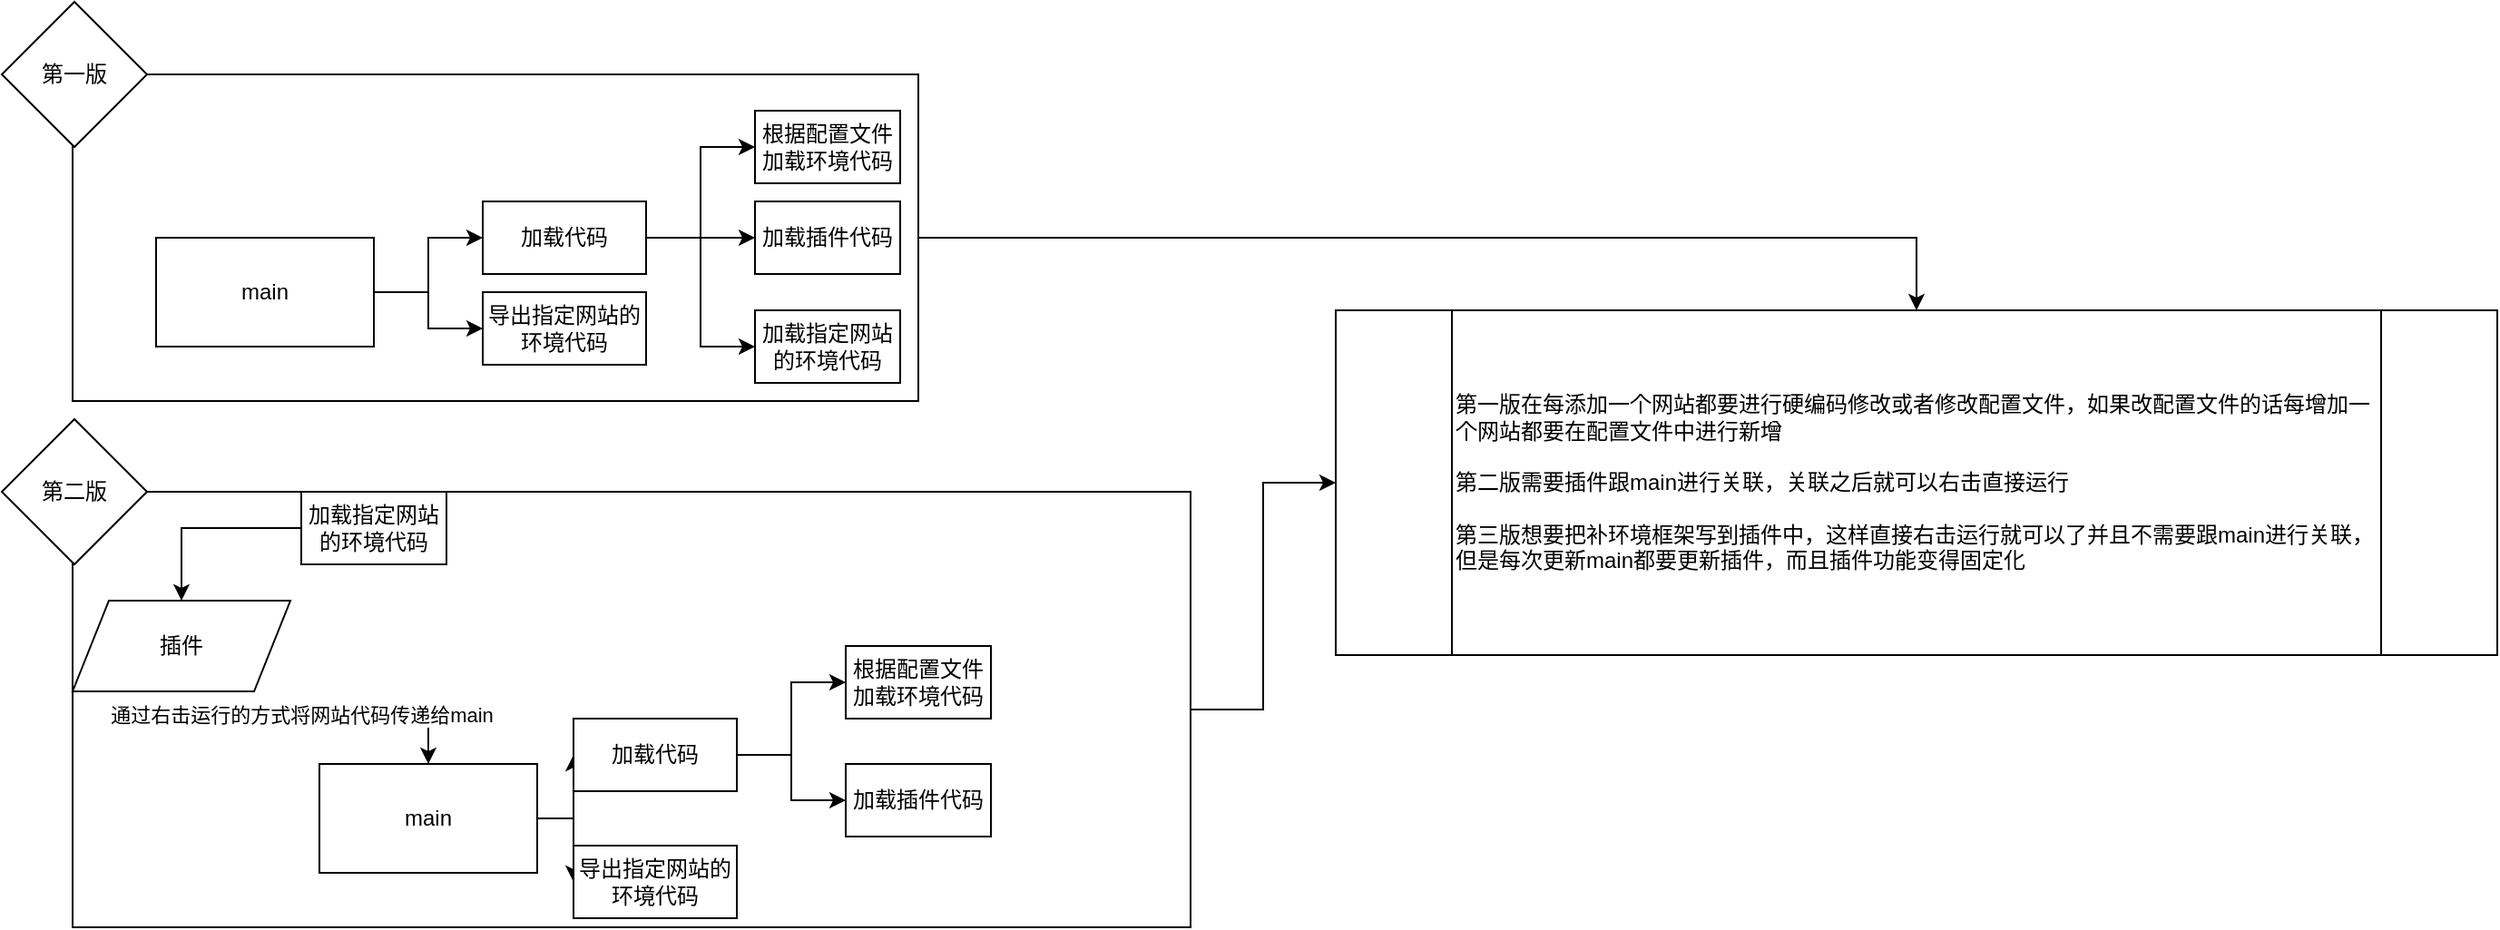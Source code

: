 <mxfile version="24.6.2" type="github">
  <diagram name="第 1 页" id="t-eKe7Wkgp-TsJWkju5s">
    <mxGraphModel dx="1510" dy="1531" grid="1" gridSize="10" guides="1" tooltips="1" connect="1" arrows="1" fold="1" page="1" pageScale="1" pageWidth="827" pageHeight="1169" math="0" shadow="0">
      <root>
        <mxCell id="0" />
        <mxCell id="1" parent="0" />
        <mxCell id="sTHW0ft4hCatINvMwWJN-27" style="edgeStyle=orthogonalEdgeStyle;rounded=0;orthogonalLoop=1;jettySize=auto;html=1;entryX=0.5;entryY=0;entryDx=0;entryDy=0;" edge="1" parent="1" source="sTHW0ft4hCatINvMwWJN-1" target="sTHW0ft4hCatINvMwWJN-29">
          <mxGeometry relative="1" as="geometry">
            <mxPoint x="710" y="110" as="targetPoint" />
          </mxGeometry>
        </mxCell>
        <mxCell id="sTHW0ft4hCatINvMwWJN-1" value="" style="rounded=0;whiteSpace=wrap;html=1;movable=1;resizable=1;rotatable=1;deletable=1;editable=1;locked=0;connectable=1;" vertex="1" parent="1">
          <mxGeometry x="-66" y="-80" width="466" height="180" as="geometry" />
        </mxCell>
        <mxCell id="ts0Fn5h1M5a2_kISgMya-8" style="edgeStyle=orthogonalEdgeStyle;rounded=0;orthogonalLoop=1;jettySize=auto;html=1;movable=1;resizable=1;rotatable=1;deletable=1;editable=1;locked=0;connectable=1;" parent="1" source="ts0Fn5h1M5a2_kISgMya-6" target="ts0Fn5h1M5a2_kISgMya-7" edge="1">
          <mxGeometry relative="1" as="geometry" />
        </mxCell>
        <mxCell id="ts0Fn5h1M5a2_kISgMya-16" style="edgeStyle=orthogonalEdgeStyle;rounded=0;orthogonalLoop=1;jettySize=auto;html=1;entryX=0;entryY=0.5;entryDx=0;entryDy=0;movable=1;resizable=1;rotatable=1;deletable=1;editable=1;locked=0;connectable=1;" parent="1" source="ts0Fn5h1M5a2_kISgMya-6" target="ts0Fn5h1M5a2_kISgMya-15" edge="1">
          <mxGeometry relative="1" as="geometry" />
        </mxCell>
        <mxCell id="ts0Fn5h1M5a2_kISgMya-6" value="main" style="rounded=0;whiteSpace=wrap;html=1;movable=1;resizable=1;rotatable=1;deletable=1;editable=1;locked=0;connectable=1;" parent="1" vertex="1">
          <mxGeometry x="-20" y="10" width="120" height="60" as="geometry" />
        </mxCell>
        <mxCell id="ts0Fn5h1M5a2_kISgMya-12" style="edgeStyle=orthogonalEdgeStyle;rounded=0;orthogonalLoop=1;jettySize=auto;html=1;entryX=0;entryY=0.5;entryDx=0;entryDy=0;movable=1;resizable=1;rotatable=1;deletable=1;editable=1;locked=0;connectable=1;" parent="1" source="ts0Fn5h1M5a2_kISgMya-7" target="ts0Fn5h1M5a2_kISgMya-10" edge="1">
          <mxGeometry relative="1" as="geometry" />
        </mxCell>
        <mxCell id="ts0Fn5h1M5a2_kISgMya-13" style="edgeStyle=orthogonalEdgeStyle;rounded=0;orthogonalLoop=1;jettySize=auto;html=1;entryX=0;entryY=0.5;entryDx=0;entryDy=0;movable=1;resizable=1;rotatable=1;deletable=1;editable=1;locked=0;connectable=1;" parent="1" source="ts0Fn5h1M5a2_kISgMya-7" target="ts0Fn5h1M5a2_kISgMya-11" edge="1">
          <mxGeometry relative="1" as="geometry" />
        </mxCell>
        <mxCell id="ts0Fn5h1M5a2_kISgMya-19" style="edgeStyle=orthogonalEdgeStyle;rounded=0;orthogonalLoop=1;jettySize=auto;html=1;entryX=0;entryY=0.5;entryDx=0;entryDy=0;movable=1;resizable=1;rotatable=1;deletable=1;editable=1;locked=0;connectable=1;" parent="1" source="ts0Fn5h1M5a2_kISgMya-7" target="ts0Fn5h1M5a2_kISgMya-18" edge="1">
          <mxGeometry relative="1" as="geometry" />
        </mxCell>
        <mxCell id="ts0Fn5h1M5a2_kISgMya-7" value="加载代码" style="rounded=0;whiteSpace=wrap;html=1;movable=1;resizable=1;rotatable=1;deletable=1;editable=1;locked=0;connectable=1;" parent="1" vertex="1">
          <mxGeometry x="160" y="-10" width="90" height="40" as="geometry" />
        </mxCell>
        <mxCell id="ts0Fn5h1M5a2_kISgMya-10" value="根据配置文件加载环境代码" style="rounded=0;whiteSpace=wrap;html=1;movable=1;resizable=1;rotatable=1;deletable=1;editable=1;locked=0;connectable=1;" parent="1" vertex="1">
          <mxGeometry x="310" y="-60" width="80" height="40" as="geometry" />
        </mxCell>
        <mxCell id="ts0Fn5h1M5a2_kISgMya-11" value="加载插件代码" style="rounded=0;whiteSpace=wrap;html=1;movable=1;resizable=1;rotatable=1;deletable=1;editable=1;locked=0;connectable=1;" parent="1" vertex="1">
          <mxGeometry x="310" y="-10" width="80" height="40" as="geometry" />
        </mxCell>
        <mxCell id="ts0Fn5h1M5a2_kISgMya-15" value="导出指定网站的环境代码" style="rounded=0;whiteSpace=wrap;html=1;movable=1;resizable=1;rotatable=1;deletable=1;editable=1;locked=0;connectable=1;" parent="1" vertex="1">
          <mxGeometry x="160" y="40" width="90" height="40" as="geometry" />
        </mxCell>
        <mxCell id="ts0Fn5h1M5a2_kISgMya-18" value="加载指定网站的环境代码" style="rounded=0;whiteSpace=wrap;html=1;movable=1;resizable=1;rotatable=1;deletable=1;editable=1;locked=0;connectable=1;" parent="1" vertex="1">
          <mxGeometry x="310" y="50" width="80" height="40" as="geometry" />
        </mxCell>
        <mxCell id="sTHW0ft4hCatINvMwWJN-4" value="第一版" style="rhombus;whiteSpace=wrap;html=1;movable=1;resizable=1;rotatable=1;deletable=1;editable=1;locked=0;connectable=1;" vertex="1" parent="1">
          <mxGeometry x="-105" y="-120" width="80" height="80" as="geometry" />
        </mxCell>
        <mxCell id="sTHW0ft4hCatINvMwWJN-28" style="edgeStyle=orthogonalEdgeStyle;rounded=0;orthogonalLoop=1;jettySize=auto;html=1;" edge="1" parent="1" source="sTHW0ft4hCatINvMwWJN-5" target="sTHW0ft4hCatINvMwWJN-29">
          <mxGeometry relative="1" as="geometry">
            <mxPoint x="710" y="110" as="targetPoint" />
          </mxGeometry>
        </mxCell>
        <mxCell id="sTHW0ft4hCatINvMwWJN-5" value="" style="rounded=0;whiteSpace=wrap;html=1;movable=1;resizable=1;rotatable=1;deletable=1;editable=1;locked=0;connectable=1;" vertex="1" parent="1">
          <mxGeometry x="-66" y="150" width="616" height="240" as="geometry" />
        </mxCell>
        <mxCell id="sTHW0ft4hCatINvMwWJN-6" style="edgeStyle=orthogonalEdgeStyle;rounded=0;orthogonalLoop=1;jettySize=auto;html=1;movable=1;resizable=1;rotatable=1;deletable=1;editable=1;locked=0;connectable=1;" edge="1" parent="1" source="sTHW0ft4hCatINvMwWJN-8" target="sTHW0ft4hCatINvMwWJN-12">
          <mxGeometry relative="1" as="geometry" />
        </mxCell>
        <mxCell id="sTHW0ft4hCatINvMwWJN-7" style="edgeStyle=orthogonalEdgeStyle;rounded=0;orthogonalLoop=1;jettySize=auto;html=1;entryX=0;entryY=0.5;entryDx=0;entryDy=0;movable=1;resizable=1;rotatable=1;deletable=1;editable=1;locked=0;connectable=1;" edge="1" parent="1" source="sTHW0ft4hCatINvMwWJN-8" target="sTHW0ft4hCatINvMwWJN-15">
          <mxGeometry relative="1" as="geometry" />
        </mxCell>
        <mxCell id="sTHW0ft4hCatINvMwWJN-8" value="main" style="rounded=0;whiteSpace=wrap;html=1;movable=1;resizable=1;rotatable=1;deletable=1;editable=1;locked=0;connectable=1;" vertex="1" parent="1">
          <mxGeometry x="70" y="300" width="120" height="60" as="geometry" />
        </mxCell>
        <mxCell id="sTHW0ft4hCatINvMwWJN-10" style="edgeStyle=orthogonalEdgeStyle;rounded=0;orthogonalLoop=1;jettySize=auto;html=1;entryX=0;entryY=0.5;entryDx=0;entryDy=0;movable=1;resizable=1;rotatable=1;deletable=1;editable=1;locked=0;connectable=1;" edge="1" parent="1" source="sTHW0ft4hCatINvMwWJN-12" target="sTHW0ft4hCatINvMwWJN-14">
          <mxGeometry relative="1" as="geometry" />
        </mxCell>
        <mxCell id="sTHW0ft4hCatINvMwWJN-26" style="edgeStyle=orthogonalEdgeStyle;rounded=0;orthogonalLoop=1;jettySize=auto;html=1;entryX=0;entryY=0.5;entryDx=0;entryDy=0;" edge="1" parent="1" source="sTHW0ft4hCatINvMwWJN-12" target="sTHW0ft4hCatINvMwWJN-13">
          <mxGeometry relative="1" as="geometry" />
        </mxCell>
        <mxCell id="sTHW0ft4hCatINvMwWJN-12" value="加载代码" style="rounded=0;whiteSpace=wrap;html=1;movable=1;resizable=1;rotatable=1;deletable=1;editable=1;locked=0;connectable=1;" vertex="1" parent="1">
          <mxGeometry x="210" y="275" width="90" height="40" as="geometry" />
        </mxCell>
        <mxCell id="sTHW0ft4hCatINvMwWJN-13" value="根据配置文件加载环境代码" style="rounded=0;whiteSpace=wrap;html=1;movable=1;resizable=1;rotatable=1;deletable=1;editable=1;locked=0;connectable=1;" vertex="1" parent="1">
          <mxGeometry x="360" y="235" width="80" height="40" as="geometry" />
        </mxCell>
        <mxCell id="sTHW0ft4hCatINvMwWJN-14" value="加载插件代码" style="rounded=0;whiteSpace=wrap;html=1;movable=1;resizable=1;rotatable=1;deletable=1;editable=1;locked=0;connectable=1;" vertex="1" parent="1">
          <mxGeometry x="360" y="300" width="80" height="40" as="geometry" />
        </mxCell>
        <mxCell id="sTHW0ft4hCatINvMwWJN-15" value="导出指定网站的环境代码" style="rounded=0;whiteSpace=wrap;html=1;movable=1;resizable=1;rotatable=1;deletable=1;editable=1;locked=0;connectable=1;" vertex="1" parent="1">
          <mxGeometry x="210" y="345" width="90" height="40" as="geometry" />
        </mxCell>
        <mxCell id="sTHW0ft4hCatINvMwWJN-17" value="第二版" style="rhombus;whiteSpace=wrap;html=1;movable=1;resizable=1;rotatable=1;deletable=1;editable=1;locked=0;connectable=1;" vertex="1" parent="1">
          <mxGeometry x="-105" y="110" width="80" height="80" as="geometry" />
        </mxCell>
        <mxCell id="sTHW0ft4hCatINvMwWJN-21" style="edgeStyle=orthogonalEdgeStyle;rounded=0;orthogonalLoop=1;jettySize=auto;html=1;entryX=0.5;entryY=0;entryDx=0;entryDy=0;" edge="1" parent="1" source="sTHW0ft4hCatINvMwWJN-18" target="sTHW0ft4hCatINvMwWJN-20">
          <mxGeometry relative="1" as="geometry" />
        </mxCell>
        <mxCell id="sTHW0ft4hCatINvMwWJN-18" value="加载指定网站的环境代码" style="rounded=0;whiteSpace=wrap;html=1;movable=1;resizable=1;rotatable=1;deletable=1;editable=1;locked=0;connectable=1;" vertex="1" parent="1">
          <mxGeometry x="60" y="150" width="80" height="40" as="geometry" />
        </mxCell>
        <mxCell id="sTHW0ft4hCatINvMwWJN-24" style="edgeStyle=orthogonalEdgeStyle;rounded=0;orthogonalLoop=1;jettySize=auto;html=1;" edge="1" parent="1" target="sTHW0ft4hCatINvMwWJN-8">
          <mxGeometry relative="1" as="geometry">
            <mxPoint x="44" y="275" as="sourcePoint" />
          </mxGeometry>
        </mxCell>
        <mxCell id="sTHW0ft4hCatINvMwWJN-25" value="通过右击运行的方式将网站代码传递给main" style="edgeLabel;html=1;align=center;verticalAlign=middle;resizable=0;points=[];" vertex="1" connectable="0" parent="sTHW0ft4hCatINvMwWJN-24">
          <mxGeometry x="-0.72" y="2" relative="1" as="geometry">
            <mxPoint as="offset" />
          </mxGeometry>
        </mxCell>
        <mxCell id="sTHW0ft4hCatINvMwWJN-20" value="插件" style="shape=parallelogram;perimeter=parallelogramPerimeter;whiteSpace=wrap;html=1;fixedSize=1;" vertex="1" parent="1">
          <mxGeometry x="-66" y="210" width="120" height="50" as="geometry" />
        </mxCell>
        <mxCell id="sTHW0ft4hCatINvMwWJN-29" value="第一版在每添加一个网站都要进行硬编码修改或者修改配置文件，如果改配置文件的话每增加一个网站都要在配置文件中进行新增&lt;div&gt;&lt;br&gt;&lt;/div&gt;&lt;div&gt;第二版需要插件跟main进行关联，关联之后就可以右击直接运行&lt;/div&gt;&lt;div&gt;&lt;br&gt;&lt;/div&gt;&lt;div&gt;第三版想要把补环境框架写到插件中，这样直接右击运行就可以了并且不需要跟main进行关联，但是每次更新main都要更新插件，而且插件功能变得固定化&lt;/div&gt;" style="shape=process;whiteSpace=wrap;html=1;backgroundOutline=1;align=left;" vertex="1" parent="1">
          <mxGeometry x="630" y="50" width="640" height="190" as="geometry" />
        </mxCell>
      </root>
    </mxGraphModel>
  </diagram>
</mxfile>
